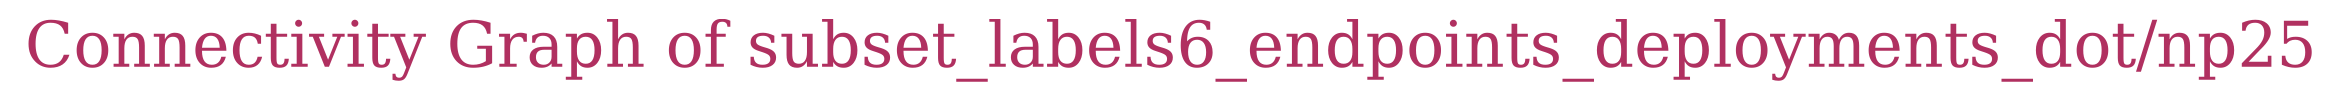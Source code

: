 // The Connectivity Graph of subset_labels6_endpoints_deployments_dot/np25
digraph {
	label="Connectivity Graph of subset_labels6_endpoints_deployments_dot/np25"	labelloc = "t"
	fontsize=30
	fontcolor=maroon
	subgraph cluster_map_explanation {
	color=white
	labelloc = "b"
	fontsize=15
	fontcolor=maroon
	}
}
